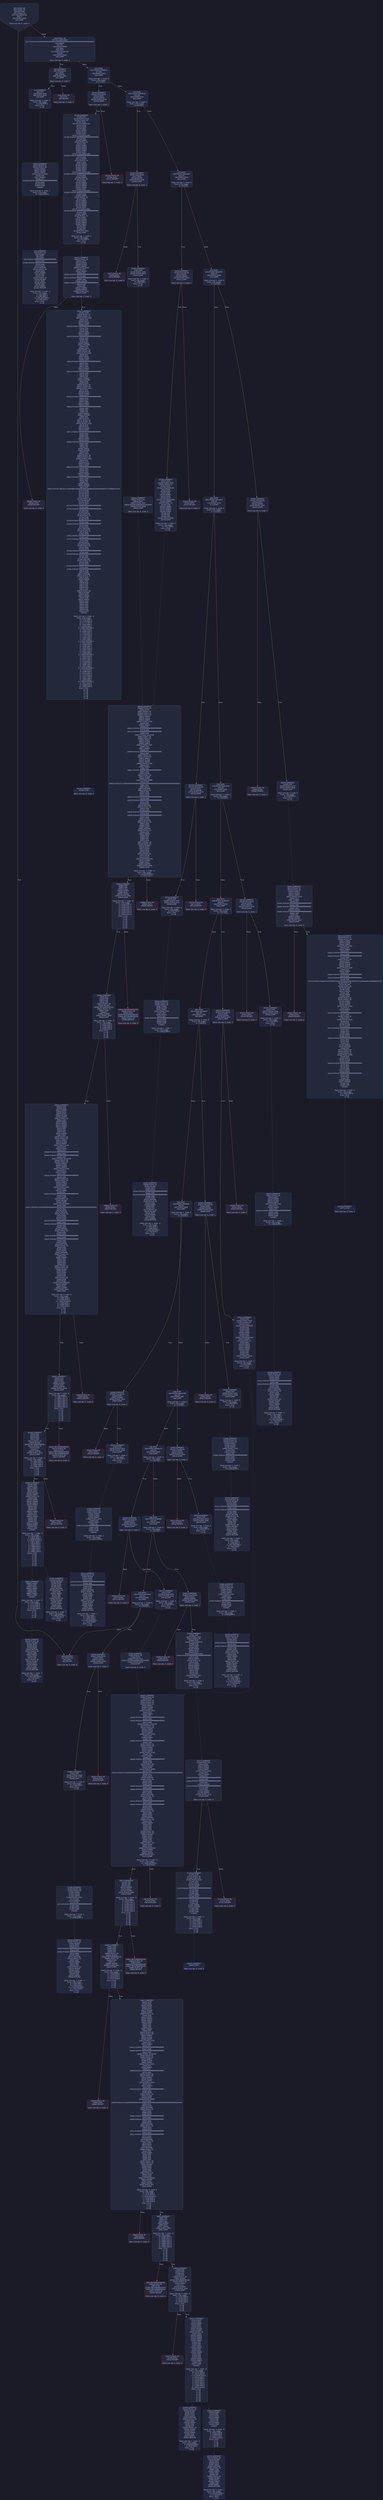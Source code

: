 digraph G {
    node [shape=box, style="filled, rounded", color="#565f89", fontcolor="#c0caf5", fontname="Helvetica", fillcolor="#24283b"];
    edge [color="#414868", fontcolor="#c0caf5", fontname="Helvetica"];
    bgcolor="#1a1b26";
    0 [ label = "[00] PUSH1 80
[02] PUSH1 40
[04] MSTORE
[05] PUSH1 04
[07] CALLDATASIZE
[08] LT
[09] PUSH2 00d0
[0c] JUMPI

Stack size req: 0, sizeΔ: 0
" shape = invhouse]
    1 [ label = "[0d] PUSH1 00
[0f] CALLDATALOAD
[10] PUSH29 0100000000000000000000000000000000000000000000000000000000
[2e] SWAP1
[2f] DIV
[30] PUSH4 ffffffff
[35] AND
[36] DUP1
[37] PUSH4 011857d0
[3c] EQ
[3d] PUSH2 00d5
[40] JUMPI

Stack size req: 0, sizeΔ: 1
"]
    2 [ label = "[41] DUP1
[42] PUSH4 1459457a
[47] EQ
[48] PUSH2 012c
[4b] JUMPI

Stack size req: 1, sizeΔ: 0
Entry->Op usage:
	0->71:EQ:1
"]
    3 [ label = "[4c] DUP1
[4d] PUSH4 53d99c2a
[52] EQ
[53] PUSH2 01ef
[56] JUMPI

Stack size req: 1, sizeΔ: 0
Entry->Op usage:
	0->82:EQ:1
"]
    4 [ label = "[57] DUP1
[58] PUSH4 70b2a30f
[5d] EQ
[5e] PUSH2 021a
[61] JUMPI

Stack size req: 1, sizeΔ: 0
Entry->Op usage:
	0->93:EQ:1
"]
    5 [ label = "[62] DUP1
[63] PUSH4 79ba5097
[68] EQ
[69] PUSH2 025b
[6c] JUMPI

Stack size req: 1, sizeΔ: 0
Entry->Op usage:
	0->104:EQ:1
"]
    6 [ label = "[6d] DUP1
[6e] PUSH4 7bf1a627
[73] EQ
[74] PUSH2 0272
[77] JUMPI

Stack size req: 1, sizeΔ: 0
Entry->Op usage:
	0->115:EQ:1
"]
    7 [ label = "[78] DUP1
[79] PUSH4 8da5cb5b
[7e] EQ
[7f] PUSH2 02c9
[82] JUMPI

Stack size req: 1, sizeΔ: 0
Entry->Op usage:
	0->126:EQ:1
"]
    8 [ label = "[83] DUP1
[84] PUSH4 a4c89322
[89] EQ
[8a] PUSH2 0320
[8d] JUMPI

Stack size req: 1, sizeΔ: 0
Entry->Op usage:
	0->137:EQ:1
"]
    9 [ label = "[8e] DUP1
[8f] PUSH4 a67aee1f
[94] EQ
[95] PUSH2 0361
[98] JUMPI

Stack size req: 1, sizeΔ: 0
Entry->Op usage:
	0->148:EQ:1
"]
    10 [ label = "[99] DUP1
[9a] PUSH4 af6c0f60
[9f] EQ
[a0] PUSH2 03b8
[a3] JUMPI

Stack size req: 1, sizeΔ: 0
Entry->Op usage:
	0->159:EQ:1
"]
    11 [ label = "[a4] DUP1
[a5] PUSH4 d4ee1d90
[aa] EQ
[ab] PUSH2 040f
[ae] JUMPI

Stack size req: 1, sizeΔ: 0
Entry->Op usage:
	0->170:EQ:1
"]
    12 [ label = "[af] DUP1
[b0] PUSH4 e09adc70
[b5] EQ
[b6] PUSH2 0466
[b9] JUMPI

Stack size req: 1, sizeΔ: 0
Entry->Op usage:
	0->181:EQ:1
"]
    13 [ label = "[ba] DUP1
[bb] PUSH4 f2fde38b
[c0] EQ
[c1] PUSH2 0491
[c4] JUMPI

Stack size req: 1, sizeΔ: 0
Entry->Op usage:
	0->192:EQ:1
"]
    14 [ label = "[c5] DUP1
[c6] PUSH4 fc0c546a
[cb] EQ
[cc] PUSH2 04d4
[cf] JUMPI

Stack size req: 1, sizeΔ: 0
Entry->Op usage:
	0->203:EQ:1
"]
    15 [ label = "[d0] JUMPDEST
[d1] PUSH1 00
[d3] DUP1
[d4] REVERT

Stack size req: 0, sizeΔ: 0
" color = "red"]
    16 [ label = "[d5] JUMPDEST
[d6] CALLVALUE
[d7] DUP1
[d8] ISZERO
[d9] PUSH2 00e1
[dc] JUMPI

Stack size req: 0, sizeΔ: 1
"]
    17 [ label = "[dd] PUSH1 00
[df] DUP1
[e0] REVERT

Stack size req: 0, sizeΔ: 0
" color = "red"]
    18 [ label = "[e1] JUMPDEST
[e2] POP
[e3] PUSH2 00ea
[e6] PUSH2 052b
[e9] JUMP

Stack size req: 1, sizeΔ: 0
Entry->Op usage:
	0->226:POP:0
Entry->Exit:
	0->😵
"]
    19 [ label = "[ea] JUMPDEST
[eb] PUSH1 40
[ed] MLOAD
[ee] DUP1
[ef] DUP3
[f0] PUSH20 ffffffffffffffffffffffffffffffffffffffff
[0105] AND
[0106] PUSH20 ffffffffffffffffffffffffffffffffffffffff
[011b] AND
[011c] DUP2
[011d] MSTORE
[011e] PUSH1 20
[0120] ADD
[0121] SWAP2
[0122] POP
[0123] POP
[0124] PUSH1 40
[0126] MLOAD
[0127] DUP1
[0128] SWAP2
[0129] SUB
[012a] SWAP1
[012b] RETURN

Stack size req: 1, sizeΔ: -1
Entry->Op usage:
	0->261:AND:1
	0->283:AND:1
	0->285:MSTORE:1
	0->290:POP:0
Entry->Exit:
	0->😵
" color = "darkblue"]
    20 [ label = "[012c] JUMPDEST
[012d] CALLVALUE
[012e] DUP1
[012f] ISZERO
[0130] PUSH2 0138
[0133] JUMPI

Stack size req: 0, sizeΔ: 1
"]
    21 [ label = "[0134] PUSH1 00
[0136] DUP1
[0137] REVERT

Stack size req: 0, sizeΔ: 0
" color = "red"]
    22 [ label = "[0138] JUMPDEST
[0139] POP
[013a] PUSH2 01ed
[013d] PUSH1 04
[013f] DUP1
[0140] CALLDATASIZE
[0141] SUB
[0142] DUP2
[0143] ADD
[0144] SWAP1
[0145] DUP1
[0146] DUP1
[0147] CALLDATALOAD
[0148] PUSH20 ffffffffffffffffffffffffffffffffffffffff
[015d] AND
[015e] SWAP1
[015f] PUSH1 20
[0161] ADD
[0162] SWAP1
[0163] SWAP3
[0164] SWAP2
[0165] SWAP1
[0166] DUP1
[0167] CALLDATALOAD
[0168] PUSH20 ffffffffffffffffffffffffffffffffffffffff
[017d] AND
[017e] SWAP1
[017f] PUSH1 20
[0181] ADD
[0182] SWAP1
[0183] SWAP3
[0184] SWAP2
[0185] SWAP1
[0186] DUP1
[0187] CALLDATALOAD
[0188] PUSH20 ffffffffffffffffffffffffffffffffffffffff
[019d] AND
[019e] SWAP1
[019f] PUSH1 20
[01a1] ADD
[01a2] SWAP1
[01a3] SWAP3
[01a4] SWAP2
[01a5] SWAP1
[01a6] DUP1
[01a7] CALLDATALOAD
[01a8] PUSH20 ffffffffffffffffffffffffffffffffffffffff
[01bd] AND
[01be] SWAP1
[01bf] PUSH1 20
[01c1] ADD
[01c2] SWAP1
[01c3] SWAP3
[01c4] SWAP2
[01c5] SWAP1
[01c6] DUP1
[01c7] CALLDATALOAD
[01c8] PUSH20 ffffffffffffffffffffffffffffffffffffffff
[01dd] AND
[01de] SWAP1
[01df] PUSH1 20
[01e1] ADD
[01e2] SWAP1
[01e3] SWAP3
[01e4] SWAP2
[01e5] SWAP1
[01e6] POP
[01e7] POP
[01e8] POP
[01e9] PUSH2 0551
[01ec] JUMP

Stack size req: 1, sizeΔ: 5
Entry->Op usage:
	0->313:POP:0
Entry->Exit:
	0->😵
"]
    23 [ label = "[01ed] JUMPDEST
[01ee] STOP

Stack size req: 0, sizeΔ: 0
" color = "darkblue"]
    24 [ label = "[01ef] JUMPDEST
[01f0] CALLVALUE
[01f1] DUP1
[01f2] ISZERO
[01f3] PUSH2 01fb
[01f6] JUMPI

Stack size req: 0, sizeΔ: 1
"]
    25 [ label = "[01f7] PUSH1 00
[01f9] DUP1
[01fa] REVERT

Stack size req: 0, sizeΔ: 0
" color = "red"]
    26 [ label = "[01fb] JUMPDEST
[01fc] POP
[01fd] PUSH2 0204
[0200] PUSH2 082b
[0203] JUMP

Stack size req: 1, sizeΔ: 0
Entry->Op usage:
	0->508:POP:0
Entry->Exit:
	0->😵
"]
    27 [ label = "[0204] JUMPDEST
[0205] PUSH1 40
[0207] MLOAD
[0208] DUP1
[0209] DUP3
[020a] DUP2
[020b] MSTORE
[020c] PUSH1 20
[020e] ADD
[020f] SWAP2
[0210] POP
[0211] POP
[0212] PUSH1 40
[0214] MLOAD
[0215] DUP1
[0216] SWAP2
[0217] SUB
[0218] SWAP1
[0219] RETURN

Stack size req: 1, sizeΔ: -1
Entry->Op usage:
	0->523:MSTORE:1
	0->528:POP:0
Entry->Exit:
	0->😵
" color = "darkblue"]
    28 [ label = "[021a] JUMPDEST
[021b] CALLVALUE
[021c] DUP1
[021d] ISZERO
[021e] PUSH2 0226
[0221] JUMPI

Stack size req: 0, sizeΔ: 1
"]
    29 [ label = "[0222] PUSH1 00
[0224] DUP1
[0225] REVERT

Stack size req: 0, sizeΔ: 0
" color = "red"]
    30 [ label = "[0226] JUMPDEST
[0227] POP
[0228] PUSH2 0245
[022b] PUSH1 04
[022d] DUP1
[022e] CALLDATASIZE
[022f] SUB
[0230] DUP2
[0231] ADD
[0232] SWAP1
[0233] DUP1
[0234] DUP1
[0235] CALLDATALOAD
[0236] SWAP1
[0237] PUSH1 20
[0239] ADD
[023a] SWAP1
[023b] SWAP3
[023c] SWAP2
[023d] SWAP1
[023e] POP
[023f] POP
[0240] POP
[0241] PUSH2 0848
[0244] JUMP

Stack size req: 1, sizeΔ: 1
Entry->Op usage:
	0->551:POP:0
Entry->Exit:
	0->😵
"]
    31 [ label = "[0245] JUMPDEST
[0246] PUSH1 40
[0248] MLOAD
[0249] DUP1
[024a] DUP3
[024b] DUP2
[024c] MSTORE
[024d] PUSH1 20
[024f] ADD
[0250] SWAP2
[0251] POP
[0252] POP
[0253] PUSH1 40
[0255] MLOAD
[0256] DUP1
[0257] SWAP2
[0258] SUB
[0259] SWAP1
[025a] RETURN

Stack size req: 1, sizeΔ: -1
Entry->Op usage:
	0->588:MSTORE:1
	0->593:POP:0
Entry->Exit:
	0->😵
" color = "darkblue"]
    32 [ label = "[025b] JUMPDEST
[025c] CALLVALUE
[025d] DUP1
[025e] ISZERO
[025f] PUSH2 0267
[0262] JUMPI

Stack size req: 0, sizeΔ: 1
"]
    33 [ label = "[0263] PUSH1 00
[0265] DUP1
[0266] REVERT

Stack size req: 0, sizeΔ: 0
" color = "red"]
    34 [ label = "[0267] JUMPDEST
[0268] POP
[0269] PUSH2 0270
[026c] PUSH2 0b4b
[026f] JUMP

Stack size req: 1, sizeΔ: 0
Entry->Op usage:
	0->616:POP:0
Entry->Exit:
	0->😵
"]
    35 [ label = "[0270] JUMPDEST
[0271] STOP

Stack size req: 0, sizeΔ: 0
" color = "darkblue"]
    36 [ label = "[0272] JUMPDEST
[0273] CALLVALUE
[0274] DUP1
[0275] ISZERO
[0276] PUSH2 027e
[0279] JUMPI

Stack size req: 0, sizeΔ: 1
"]
    37 [ label = "[027a] PUSH1 00
[027c] DUP1
[027d] REVERT

Stack size req: 0, sizeΔ: 0
" color = "red"]
    38 [ label = "[027e] JUMPDEST
[027f] POP
[0280] PUSH2 0287
[0283] PUSH2 0cea
[0286] JUMP

Stack size req: 1, sizeΔ: 0
Entry->Op usage:
	0->639:POP:0
Entry->Exit:
	0->😵
"]
    39 [ label = "[0287] JUMPDEST
[0288] PUSH1 40
[028a] MLOAD
[028b] DUP1
[028c] DUP3
[028d] PUSH20 ffffffffffffffffffffffffffffffffffffffff
[02a2] AND
[02a3] PUSH20 ffffffffffffffffffffffffffffffffffffffff
[02b8] AND
[02b9] DUP2
[02ba] MSTORE
[02bb] PUSH1 20
[02bd] ADD
[02be] SWAP2
[02bf] POP
[02c0] POP
[02c1] PUSH1 40
[02c3] MLOAD
[02c4] DUP1
[02c5] SWAP2
[02c6] SUB
[02c7] SWAP1
[02c8] RETURN

Stack size req: 1, sizeΔ: -1
Entry->Op usage:
	0->674:AND:1
	0->696:AND:1
	0->698:MSTORE:1
	0->703:POP:0
Entry->Exit:
	0->😵
" color = "darkblue"]
    40 [ label = "[02c9] JUMPDEST
[02ca] CALLVALUE
[02cb] DUP1
[02cc] ISZERO
[02cd] PUSH2 02d5
[02d0] JUMPI

Stack size req: 0, sizeΔ: 1
"]
    41 [ label = "[02d1] PUSH1 00
[02d3] DUP1
[02d4] REVERT

Stack size req: 0, sizeΔ: 0
" color = "red"]
    42 [ label = "[02d5] JUMPDEST
[02d6] POP
[02d7] PUSH2 02de
[02da] PUSH2 0d10
[02dd] JUMP

Stack size req: 1, sizeΔ: 0
Entry->Op usage:
	0->726:POP:0
Entry->Exit:
	0->😵
"]
    43 [ label = "[02de] JUMPDEST
[02df] PUSH1 40
[02e1] MLOAD
[02e2] DUP1
[02e3] DUP3
[02e4] PUSH20 ffffffffffffffffffffffffffffffffffffffff
[02f9] AND
[02fa] PUSH20 ffffffffffffffffffffffffffffffffffffffff
[030f] AND
[0310] DUP2
[0311] MSTORE
[0312] PUSH1 20
[0314] ADD
[0315] SWAP2
[0316] POP
[0317] POP
[0318] PUSH1 40
[031a] MLOAD
[031b] DUP1
[031c] SWAP2
[031d] SUB
[031e] SWAP1
[031f] RETURN

Stack size req: 1, sizeΔ: -1
Entry->Op usage:
	0->761:AND:1
	0->783:AND:1
	0->785:MSTORE:1
	0->790:POP:0
Entry->Exit:
	0->😵
" color = "darkblue"]
    44 [ label = "[0320] JUMPDEST
[0321] CALLVALUE
[0322] DUP1
[0323] ISZERO
[0324] PUSH2 032c
[0327] JUMPI

Stack size req: 0, sizeΔ: 1
"]
    45 [ label = "[0328] PUSH1 00
[032a] DUP1
[032b] REVERT

Stack size req: 0, sizeΔ: 0
" color = "red"]
    46 [ label = "[032c] JUMPDEST
[032d] POP
[032e] PUSH2 034b
[0331] PUSH1 04
[0333] DUP1
[0334] CALLDATASIZE
[0335] SUB
[0336] DUP2
[0337] ADD
[0338] SWAP1
[0339] DUP1
[033a] DUP1
[033b] CALLDATALOAD
[033c] SWAP1
[033d] PUSH1 20
[033f] ADD
[0340] SWAP1
[0341] SWAP3
[0342] SWAP2
[0343] SWAP1
[0344] POP
[0345] POP
[0346] POP
[0347] PUSH2 0d35
[034a] JUMP

Stack size req: 1, sizeΔ: 1
Entry->Op usage:
	0->813:POP:0
Entry->Exit:
	0->😵
"]
    47 [ label = "[034b] JUMPDEST
[034c] PUSH1 40
[034e] MLOAD
[034f] DUP1
[0350] DUP3
[0351] DUP2
[0352] MSTORE
[0353] PUSH1 20
[0355] ADD
[0356] SWAP2
[0357] POP
[0358] POP
[0359] PUSH1 40
[035b] MLOAD
[035c] DUP1
[035d] SWAP2
[035e] SUB
[035f] SWAP1
[0360] RETURN

Stack size req: 1, sizeΔ: -1
Entry->Op usage:
	0->850:MSTORE:1
	0->855:POP:0
Entry->Exit:
	0->😵
" color = "darkblue"]
    48 [ label = "[0361] JUMPDEST
[0362] CALLVALUE
[0363] DUP1
[0364] ISZERO
[0365] PUSH2 036d
[0368] JUMPI

Stack size req: 0, sizeΔ: 1
"]
    49 [ label = "[0369] PUSH1 00
[036b] DUP1
[036c] REVERT

Stack size req: 0, sizeΔ: 0
" color = "red"]
    50 [ label = "[036d] JUMPDEST
[036e] POP
[036f] PUSH2 0376
[0372] PUSH2 1038
[0375] JUMP

Stack size req: 1, sizeΔ: 0
Entry->Op usage:
	0->878:POP:0
Entry->Exit:
	0->😵
"]
    51 [ label = "[0376] JUMPDEST
[0377] PUSH1 40
[0379] MLOAD
[037a] DUP1
[037b] DUP3
[037c] PUSH20 ffffffffffffffffffffffffffffffffffffffff
[0391] AND
[0392] PUSH20 ffffffffffffffffffffffffffffffffffffffff
[03a7] AND
[03a8] DUP2
[03a9] MSTORE
[03aa] PUSH1 20
[03ac] ADD
[03ad] SWAP2
[03ae] POP
[03af] POP
[03b0] PUSH1 40
[03b2] MLOAD
[03b3] DUP1
[03b4] SWAP2
[03b5] SUB
[03b6] SWAP1
[03b7] RETURN

Stack size req: 1, sizeΔ: -1
Entry->Op usage:
	0->913:AND:1
	0->935:AND:1
	0->937:MSTORE:1
	0->942:POP:0
Entry->Exit:
	0->😵
" color = "darkblue"]
    52 [ label = "[03b8] JUMPDEST
[03b9] CALLVALUE
[03ba] DUP1
[03bb] ISZERO
[03bc] PUSH2 03c4
[03bf] JUMPI

Stack size req: 0, sizeΔ: 1
"]
    53 [ label = "[03c0] PUSH1 00
[03c2] DUP1
[03c3] REVERT

Stack size req: 0, sizeΔ: 0
" color = "red"]
    54 [ label = "[03c4] JUMPDEST
[03c5] POP
[03c6] PUSH2 03cd
[03c9] PUSH2 105e
[03cc] JUMP

Stack size req: 1, sizeΔ: 0
Entry->Op usage:
	0->965:POP:0
Entry->Exit:
	0->😵
"]
    55 [ label = "[03cd] JUMPDEST
[03ce] PUSH1 40
[03d0] MLOAD
[03d1] DUP1
[03d2] DUP3
[03d3] PUSH20 ffffffffffffffffffffffffffffffffffffffff
[03e8] AND
[03e9] PUSH20 ffffffffffffffffffffffffffffffffffffffff
[03fe] AND
[03ff] DUP2
[0400] MSTORE
[0401] PUSH1 20
[0403] ADD
[0404] SWAP2
[0405] POP
[0406] POP
[0407] PUSH1 40
[0409] MLOAD
[040a] DUP1
[040b] SWAP2
[040c] SUB
[040d] SWAP1
[040e] RETURN

Stack size req: 1, sizeΔ: -1
Entry->Op usage:
	0->1000:AND:1
	0->1022:AND:1
	0->1024:MSTORE:1
	0->1029:POP:0
Entry->Exit:
	0->😵
" color = "darkblue"]
    56 [ label = "[040f] JUMPDEST
[0410] CALLVALUE
[0411] DUP1
[0412] ISZERO
[0413] PUSH2 041b
[0416] JUMPI

Stack size req: 0, sizeΔ: 1
"]
    57 [ label = "[0417] PUSH1 00
[0419] DUP1
[041a] REVERT

Stack size req: 0, sizeΔ: 0
" color = "red"]
    58 [ label = "[041b] JUMPDEST
[041c] POP
[041d] PUSH2 0424
[0420] PUSH2 1084
[0423] JUMP

Stack size req: 1, sizeΔ: 0
Entry->Op usage:
	0->1052:POP:0
Entry->Exit:
	0->😵
"]
    59 [ label = "[0424] JUMPDEST
[0425] PUSH1 40
[0427] MLOAD
[0428] DUP1
[0429] DUP3
[042a] PUSH20 ffffffffffffffffffffffffffffffffffffffff
[043f] AND
[0440] PUSH20 ffffffffffffffffffffffffffffffffffffffff
[0455] AND
[0456] DUP2
[0457] MSTORE
[0458] PUSH1 20
[045a] ADD
[045b] SWAP2
[045c] POP
[045d] POP
[045e] PUSH1 40
[0460] MLOAD
[0461] DUP1
[0462] SWAP2
[0463] SUB
[0464] SWAP1
[0465] RETURN

Stack size req: 1, sizeΔ: -1
Entry->Op usage:
	0->1087:AND:1
	0->1109:AND:1
	0->1111:MSTORE:1
	0->1116:POP:0
Entry->Exit:
	0->😵
" color = "darkblue"]
    60 [ label = "[0466] JUMPDEST
[0467] CALLVALUE
[0468] DUP1
[0469] ISZERO
[046a] PUSH2 0472
[046d] JUMPI

Stack size req: 0, sizeΔ: 1
"]
    61 [ label = "[046e] PUSH1 00
[0470] DUP1
[0471] REVERT

Stack size req: 0, sizeΔ: 0
" color = "red"]
    62 [ label = "[0472] JUMPDEST
[0473] POP
[0474] PUSH2 047b
[0477] PUSH2 10aa
[047a] JUMP

Stack size req: 1, sizeΔ: 0
Entry->Op usage:
	0->1139:POP:0
Entry->Exit:
	0->😵
"]
    63 [ label = "[047b] JUMPDEST
[047c] PUSH1 40
[047e] MLOAD
[047f] DUP1
[0480] DUP3
[0481] DUP2
[0482] MSTORE
[0483] PUSH1 20
[0485] ADD
[0486] SWAP2
[0487] POP
[0488] POP
[0489] PUSH1 40
[048b] MLOAD
[048c] DUP1
[048d] SWAP2
[048e] SUB
[048f] SWAP1
[0490] RETURN

Stack size req: 1, sizeΔ: -1
Entry->Op usage:
	0->1154:MSTORE:1
	0->1159:POP:0
Entry->Exit:
	0->😵
" color = "darkblue"]
    64 [ label = "[0491] JUMPDEST
[0492] CALLVALUE
[0493] DUP1
[0494] ISZERO
[0495] PUSH2 049d
[0498] JUMPI

Stack size req: 0, sizeΔ: 1
"]
    65 [ label = "[0499] PUSH1 00
[049b] DUP1
[049c] REVERT

Stack size req: 0, sizeΔ: 0
" color = "red"]
    66 [ label = "[049d] JUMPDEST
[049e] POP
[049f] PUSH2 04d2
[04a2] PUSH1 04
[04a4] DUP1
[04a5] CALLDATASIZE
[04a6] SUB
[04a7] DUP2
[04a8] ADD
[04a9] SWAP1
[04aa] DUP1
[04ab] DUP1
[04ac] CALLDATALOAD
[04ad] PUSH20 ffffffffffffffffffffffffffffffffffffffff
[04c2] AND
[04c3] SWAP1
[04c4] PUSH1 20
[04c6] ADD
[04c7] SWAP1
[04c8] SWAP3
[04c9] SWAP2
[04ca] SWAP1
[04cb] POP
[04cc] POP
[04cd] POP
[04ce] PUSH2 10c7
[04d1] JUMP

Stack size req: 1, sizeΔ: 1
Entry->Op usage:
	0->1182:POP:0
Entry->Exit:
	0->😵
"]
    67 [ label = "[04d2] JUMPDEST
[04d3] STOP

Stack size req: 0, sizeΔ: 0
" color = "darkblue"]
    68 [ label = "[04d4] JUMPDEST
[04d5] CALLVALUE
[04d6] DUP1
[04d7] ISZERO
[04d8] PUSH2 04e0
[04db] JUMPI

Stack size req: 0, sizeΔ: 1
"]
    69 [ label = "[04dc] PUSH1 00
[04de] DUP1
[04df] REVERT

Stack size req: 0, sizeΔ: 0
" color = "red"]
    70 [ label = "[04e0] JUMPDEST
[04e1] POP
[04e2] PUSH2 04e9
[04e5] PUSH2 1166
[04e8] JUMP

Stack size req: 1, sizeΔ: 0
Entry->Op usage:
	0->1249:POP:0
Entry->Exit:
	0->😵
"]
    71 [ label = "[04e9] JUMPDEST
[04ea] PUSH1 40
[04ec] MLOAD
[04ed] DUP1
[04ee] DUP3
[04ef] PUSH20 ffffffffffffffffffffffffffffffffffffffff
[0504] AND
[0505] PUSH20 ffffffffffffffffffffffffffffffffffffffff
[051a] AND
[051b] DUP2
[051c] MSTORE
[051d] PUSH1 20
[051f] ADD
[0520] SWAP2
[0521] POP
[0522] POP
[0523] PUSH1 40
[0525] MLOAD
[0526] DUP1
[0527] SWAP2
[0528] SUB
[0529] SWAP1
[052a] RETURN

Stack size req: 1, sizeΔ: -1
Entry->Op usage:
	0->1284:AND:1
	0->1306:AND:1
	0->1308:MSTORE:1
	0->1313:POP:0
Entry->Exit:
	0->😵
" color = "darkblue"]
    72 [ label = "[052b] JUMPDEST
[052c] PUSH1 02
[052e] PUSH1 00
[0530] SWAP1
[0531] SLOAD
[0532] SWAP1
[0533] PUSH2 0100
[0536] EXP
[0537] SWAP1
[0538] DIV
[0539] PUSH20 ffffffffffffffffffffffffffffffffffffffff
[054e] AND
[054f] DUP2
[0550] JUMP
Indirect!

Stack size req: 1, sizeΔ: 1
Entry->Op usage:
	0->1360:JUMP:0
" color = "teal"]
    73 [ label = "[0551] JUMPDEST
[0552] PUSH1 00
[0554] DUP1
[0555] SWAP1
[0556] SLOAD
[0557] SWAP1
[0558] PUSH2 0100
[055b] EXP
[055c] SWAP1
[055d] DIV
[055e] PUSH20 ffffffffffffffffffffffffffffffffffffffff
[0573] AND
[0574] PUSH20 ffffffffffffffffffffffffffffffffffffffff
[0589] AND
[058a] CALLER
[058b] PUSH20 ffffffffffffffffffffffffffffffffffffffff
[05a0] AND
[05a1] EQ
[05a2] ISZERO
[05a3] ISZERO
[05a4] PUSH2 05ac
[05a7] JUMPI

Stack size req: 0, sizeΔ: 0
"]
    74 [ label = "[05a8] PUSH1 00
[05aa] DUP1
[05ab] REVERT

Stack size req: 0, sizeΔ: 0
" color = "red"]
    75 [ label = "[05ac] JUMPDEST
[05ad] DUP5
[05ae] PUSH1 02
[05b0] PUSH1 00
[05b2] PUSH2 0100
[05b5] EXP
[05b6] DUP2
[05b7] SLOAD
[05b8] DUP2
[05b9] PUSH20 ffffffffffffffffffffffffffffffffffffffff
[05ce] MUL
[05cf] NOT
[05d0] AND
[05d1] SWAP1
[05d2] DUP4
[05d3] PUSH20 ffffffffffffffffffffffffffffffffffffffff
[05e8] AND
[05e9] MUL
[05ea] OR
[05eb] SWAP1
[05ec] SSTORE
[05ed] POP
[05ee] DUP4
[05ef] PUSH1 03
[05f1] PUSH1 00
[05f3] PUSH2 0100
[05f6] EXP
[05f7] DUP2
[05f8] SLOAD
[05f9] DUP2
[05fa] PUSH20 ffffffffffffffffffffffffffffffffffffffff
[060f] MUL
[0610] NOT
[0611] AND
[0612] SWAP1
[0613] DUP4
[0614] PUSH20 ffffffffffffffffffffffffffffffffffffffff
[0629] AND
[062a] MUL
[062b] OR
[062c] SWAP1
[062d] SSTORE
[062e] POP
[062f] DUP3
[0630] PUSH1 04
[0632] PUSH1 00
[0634] PUSH2 0100
[0637] EXP
[0638] DUP2
[0639] SLOAD
[063a] DUP2
[063b] PUSH20 ffffffffffffffffffffffffffffffffffffffff
[0650] MUL
[0651] NOT
[0652] AND
[0653] SWAP1
[0654] DUP4
[0655] PUSH20 ffffffffffffffffffffffffffffffffffffffff
[066a] AND
[066b] MUL
[066c] OR
[066d] SWAP1
[066e] SSTORE
[066f] POP
[0670] DUP2
[0671] PUSH1 05
[0673] PUSH1 00
[0675] PUSH2 0100
[0678] EXP
[0679] DUP2
[067a] SLOAD
[067b] DUP2
[067c] PUSH20 ffffffffffffffffffffffffffffffffffffffff
[0691] MUL
[0692] NOT
[0693] AND
[0694] SWAP1
[0695] DUP4
[0696] PUSH20 ffffffffffffffffffffffffffffffffffffffff
[06ab] AND
[06ac] MUL
[06ad] OR
[06ae] SWAP1
[06af] SSTORE
[06b0] POP
[06b1] DUP1
[06b2] PUSH1 06
[06b4] PUSH1 00
[06b6] PUSH2 0100
[06b9] EXP
[06ba] DUP2
[06bb] SLOAD
[06bc] DUP2
[06bd] PUSH20 ffffffffffffffffffffffffffffffffffffffff
[06d2] MUL
[06d3] NOT
[06d4] AND
[06d5] SWAP1
[06d6] DUP4
[06d7] PUSH20 ffffffffffffffffffffffffffffffffffffffff
[06ec] AND
[06ed] MUL
[06ee] OR
[06ef] SWAP1
[06f0] SSTORE
[06f1] POP
[06f2] PUSH32 861a4cc57dab668426fda08bd86b4fbb9ece0265f464a6ff241725f6087d3241
[0713] DUP6
[0714] DUP6
[0715] DUP6
[0716] DUP6
[0717] DUP6
[0718] PUSH1 40
[071a] MLOAD
[071b] DUP1
[071c] DUP7
[071d] PUSH20 ffffffffffffffffffffffffffffffffffffffff
[0732] AND
[0733] PUSH20 ffffffffffffffffffffffffffffffffffffffff
[0748] AND
[0749] DUP2
[074a] MSTORE
[074b] PUSH1 20
[074d] ADD
[074e] DUP6
[074f] PUSH20 ffffffffffffffffffffffffffffffffffffffff
[0764] AND
[0765] PUSH20 ffffffffffffffffffffffffffffffffffffffff
[077a] AND
[077b] DUP2
[077c] MSTORE
[077d] PUSH1 20
[077f] ADD
[0780] DUP5
[0781] PUSH20 ffffffffffffffffffffffffffffffffffffffff
[0796] AND
[0797] PUSH20 ffffffffffffffffffffffffffffffffffffffff
[07ac] AND
[07ad] DUP2
[07ae] MSTORE
[07af] PUSH1 20
[07b1] ADD
[07b2] DUP4
[07b3] PUSH20 ffffffffffffffffffffffffffffffffffffffff
[07c8] AND
[07c9] PUSH20 ffffffffffffffffffffffffffffffffffffffff
[07de] AND
[07df] DUP2
[07e0] MSTORE
[07e1] PUSH1 20
[07e3] ADD
[07e4] DUP3
[07e5] PUSH20 ffffffffffffffffffffffffffffffffffffffff
[07fa] AND
[07fb] PUSH20 ffffffffffffffffffffffffffffffffffffffff
[0810] AND
[0811] DUP2
[0812] MSTORE
[0813] PUSH1 20
[0815] ADD
[0816] SWAP6
[0817] POP
[0818] POP
[0819] POP
[081a] POP
[081b] POP
[081c] POP
[081d] PUSH1 40
[081f] MLOAD
[0820] DUP1
[0821] SWAP2
[0822] SUB
[0823] SWAP1
[0824] LOG1
[0825] POP
[0826] POP
[0827] POP
[0828] POP
[0829] POP
[082a] JUMP
Indirect!

Stack size req: 6, sizeΔ: -6
Entry->Op usage:
	0->1772:AND:1
	0->1773:MUL:0
	0->1777:POP:0
	0->2042:AND:1
	0->2064:AND:1
	0->2066:MSTORE:1
	0->2073:POP:0
	0->2085:POP:0
	1->1707:AND:1
	1->1708:MUL:0
	1->1712:POP:0
	1->1992:AND:1
	1->2014:AND:1
	1->2016:MSTORE:1
	1->2074:POP:0
	1->2086:POP:0
	2->1642:AND:1
	2->1643:MUL:0
	2->1647:POP:0
	2->1942:AND:1
	2->1964:AND:1
	2->1966:MSTORE:1
	2->2075:POP:0
	2->2087:POP:0
	3->1577:AND:1
	3->1578:MUL:0
	3->1582:POP:0
	3->1892:AND:1
	3->1914:AND:1
	3->1916:MSTORE:1
	3->2076:POP:0
	3->2088:POP:0
	4->1512:AND:1
	4->1513:MUL:0
	4->1517:POP:0
	4->1842:AND:1
	4->1864:AND:1
	4->1866:MSTORE:1
	4->2071:POP:0
	4->2089:POP:0
	5->2090:JUMP:0
Entry->Exit:
	0->😵
	1->😵
	2->😵
	3->😵
	4->😵
	5->😵
" color = "teal"]
    76 [ label = "[082b] JUMPDEST
[082c] PUSH1 00
[082e] DUP1
[082f] PUSH2 083f
[0832] PUSH8 0de0b6b3a7640000
[083b] PUSH2 0848
[083e] JUMP

Stack size req: 0, sizeΔ: 4
"]
    77 [ label = "[083f] JUMPDEST
[0840] SWAP1
[0841] POP
[0842] DUP1
[0843] SWAP2
[0844] POP
[0845] POP
[0846] SWAP1
[0847] JUMP
Indirect!

Stack size req: 4, sizeΔ: -3
Entry->Op usage:
	0->2117:POP:0
	1->2113:POP:0
	2->2116:POP:0
	3->2119:JUMP:0
Entry->Exit:
	0->0
	1->😵
	2->😵
	3->😵
" color = "teal"]
    78 [ label = "[0848] JUMPDEST
[0849] PUSH1 00
[084b] DUP1
[084c] PUSH1 00
[084e] PUSH1 03
[0850] PUSH1 00
[0852] SWAP1
[0853] SLOAD
[0854] SWAP1
[0855] PUSH2 0100
[0858] EXP
[0859] SWAP1
[085a] DIV
[085b] PUSH20 ffffffffffffffffffffffffffffffffffffffff
[0870] AND
[0871] PUSH20 ffffffffffffffffffffffffffffffffffffffff
[0886] AND
[0887] PUSH4 1e1401f8
[088c] PUSH1 06
[088e] PUSH1 00
[0890] SWAP1
[0891] SLOAD
[0892] SWAP1
[0893] PUSH2 0100
[0896] EXP
[0897] SWAP1
[0898] DIV
[0899] PUSH20 ffffffffffffffffffffffffffffffffffffffff
[08ae] AND
[08af] PUSH1 05
[08b1] PUSH1 00
[08b3] SWAP1
[08b4] SLOAD
[08b5] SWAP1
[08b6] PUSH2 0100
[08b9] EXP
[08ba] SWAP1
[08bb] DIV
[08bc] PUSH20 ffffffffffffffffffffffffffffffffffffffff
[08d1] AND
[08d2] DUP8
[08d3] PUSH1 40
[08d5] MLOAD
[08d6] DUP5
[08d7] PUSH4 ffffffff
[08dc] AND
[08dd] PUSH29 0100000000000000000000000000000000000000000000000000000000
[08fb] MUL
[08fc] DUP2
[08fd] MSTORE
[08fe] PUSH1 04
[0900] ADD
[0901] DUP1
[0902] DUP5
[0903] PUSH20 ffffffffffffffffffffffffffffffffffffffff
[0918] AND
[0919] PUSH20 ffffffffffffffffffffffffffffffffffffffff
[092e] AND
[092f] DUP2
[0930] MSTORE
[0931] PUSH1 20
[0933] ADD
[0934] DUP4
[0935] PUSH20 ffffffffffffffffffffffffffffffffffffffff
[094a] AND
[094b] PUSH20 ffffffffffffffffffffffffffffffffffffffff
[0960] AND
[0961] DUP2
[0962] MSTORE
[0963] PUSH1 20
[0965] ADD
[0966] DUP3
[0967] DUP2
[0968] MSTORE
[0969] PUSH1 20
[096b] ADD
[096c] SWAP4
[096d] POP
[096e] POP
[096f] POP
[0970] POP
[0971] PUSH1 20
[0973] PUSH1 40
[0975] MLOAD
[0976] DUP1
[0977] DUP4
[0978] SUB
[0979] DUP2
[097a] PUSH1 00
[097c] DUP8
[097d] DUP1
[097e] EXTCODESIZE
[097f] ISZERO
[0980] DUP1
[0981] ISZERO
[0982] PUSH2 098a
[0985] JUMPI

Stack size req: 1, sizeΔ: 13
Entry->Op usage:
	0->2408:MSTORE:1
	0->2415:POP:0
"]
    79 [ label = "[0986] PUSH1 00
[0988] DUP1
[0989] REVERT

Stack size req: 0, sizeΔ: 0
" color = "red"]
    80 [ label = "[098a] JUMPDEST
[098b] POP
[098c] GAS
[098d] CALL
[098e] ISZERO
[098f] DUP1
[0990] ISZERO
[0991] PUSH2 099e
[0994] JUMPI

Stack size req: 7, sizeΔ: -6
Entry->Op usage:
	0->2443:POP:0
	1->2445:CALL:1
	2->2445:CALL:2
	3->2445:CALL:3
	4->2445:CALL:4
	5->2445:CALL:5
	6->2445:CALL:6
Entry->Exit:
	0->😵
	1->😵
	2->😵
	3->😵
	4->😵
	5->😵
	6->😵
"]
    81 [ label = "[0995] RETURNDATASIZE
[0996] PUSH1 00
[0998] DUP1
[0999] RETURNDATACOPY
[099a] RETURNDATASIZE
[099b] PUSH1 00
[099d] REVERT

Stack size req: 0, sizeΔ: 0
" color = "red"]
    82 [ label = "[099e] JUMPDEST
[099f] POP
[09a0] POP
[09a1] POP
[09a2] POP
[09a3] PUSH1 40
[09a5] MLOAD
[09a6] RETURNDATASIZE
[09a7] PUSH1 20
[09a9] DUP2
[09aa] LT
[09ab] ISZERO
[09ac] PUSH2 09b4
[09af] JUMPI

Stack size req: 4, sizeΔ: -2
Entry->Op usage:
	0->2463:POP:0
	1->2464:POP:0
	2->2465:POP:0
	3->2466:POP:0
Entry->Exit:
	0->😵
	1->😵
	2->😵
	3->😵
"]
    83 [ label = "[09b0] PUSH1 00
[09b2] DUP1
[09b3] REVERT

Stack size req: 0, sizeΔ: 0
" color = "red"]
    84 [ label = "[09b4] JUMPDEST
[09b5] DUP2
[09b6] ADD
[09b7] SWAP1
[09b8] DUP1
[09b9] DUP1
[09ba] MLOAD
[09bb] SWAP1
[09bc] PUSH1 20
[09be] ADD
[09bf] SWAP1
[09c0] SWAP3
[09c1] SWAP2
[09c2] SWAP1
[09c3] POP
[09c4] POP
[09c5] POP
[09c6] SWAP2
[09c7] POP
[09c8] PUSH1 02
[09ca] PUSH1 00
[09cc] SWAP1
[09cd] SLOAD
[09ce] SWAP1
[09cf] PUSH2 0100
[09d2] EXP
[09d3] SWAP1
[09d4] DIV
[09d5] PUSH20 ffffffffffffffffffffffffffffffffffffffff
[09ea] AND
[09eb] PUSH20 ffffffffffffffffffffffffffffffffffffffff
[0a00] AND
[0a01] PUSH4 1e1401f8
[0a06] PUSH1 05
[0a08] PUSH1 00
[0a0a] SWAP1
[0a0b] SLOAD
[0a0c] SWAP1
[0a0d] PUSH2 0100
[0a10] EXP
[0a11] SWAP1
[0a12] DIV
[0a13] PUSH20 ffffffffffffffffffffffffffffffffffffffff
[0a28] AND
[0a29] PUSH1 04
[0a2b] PUSH1 00
[0a2d] SWAP1
[0a2e] SLOAD
[0a2f] SWAP1
[0a30] PUSH2 0100
[0a33] EXP
[0a34] SWAP1
[0a35] DIV
[0a36] PUSH20 ffffffffffffffffffffffffffffffffffffffff
[0a4b] AND
[0a4c] DUP6
[0a4d] PUSH1 40
[0a4f] MLOAD
[0a50] DUP5
[0a51] PUSH4 ffffffff
[0a56] AND
[0a57] PUSH29 0100000000000000000000000000000000000000000000000000000000
[0a75] MUL
[0a76] DUP2
[0a77] MSTORE
[0a78] PUSH1 04
[0a7a] ADD
[0a7b] DUP1
[0a7c] DUP5
[0a7d] PUSH20 ffffffffffffffffffffffffffffffffffffffff
[0a92] AND
[0a93] PUSH20 ffffffffffffffffffffffffffffffffffffffff
[0aa8] AND
[0aa9] DUP2
[0aaa] MSTORE
[0aab] PUSH1 20
[0aad] ADD
[0aae] DUP4
[0aaf] PUSH20 ffffffffffffffffffffffffffffffffffffffff
[0ac4] AND
[0ac5] PUSH20 ffffffffffffffffffffffffffffffffffffffff
[0ada] AND
[0adb] DUP2
[0adc] MSTORE
[0add] PUSH1 20
[0adf] ADD
[0ae0] DUP3
[0ae1] DUP2
[0ae2] MSTORE
[0ae3] PUSH1 20
[0ae5] ADD
[0ae6] SWAP4
[0ae7] POP
[0ae8] POP
[0ae9] POP
[0aea] POP
[0aeb] PUSH1 20
[0aed] PUSH1 40
[0aef] MLOAD
[0af0] DUP1
[0af1] DUP4
[0af2] SUB
[0af3] DUP2
[0af4] PUSH1 00
[0af6] DUP8
[0af7] DUP1
[0af8] EXTCODESIZE
[0af9] ISZERO
[0afa] DUP1
[0afb] ISZERO
[0afc] PUSH2 0b04
[0aff] JUMPI

Stack size req: 4, sizeΔ: 8
Entry->Op usage:
	0->2486:ADD:1
	1->2486:ADD:0
	1->2490:MLOAD:0
	1->2494:ADD:1
	1->2500:POP:0
	3->2503:POP:0
Entry->Exit:
	0->😵
	1->😵
	3->😵
"]
    85 [ label = "[0b00] PUSH1 00
[0b02] DUP1
[0b03] REVERT

Stack size req: 0, sizeΔ: 0
" color = "red"]
    86 [ label = "[0b04] JUMPDEST
[0b05] POP
[0b06] GAS
[0b07] CALL
[0b08] ISZERO
[0b09] DUP1
[0b0a] ISZERO
[0b0b] PUSH2 0b18
[0b0e] JUMPI

Stack size req: 7, sizeΔ: -6
Entry->Op usage:
	0->2821:POP:0
	1->2823:CALL:1
	2->2823:CALL:2
	3->2823:CALL:3
	4->2823:CALL:4
	5->2823:CALL:5
	6->2823:CALL:6
Entry->Exit:
	0->😵
	1->😵
	2->😵
	3->😵
	4->😵
	5->😵
	6->😵
"]
    87 [ label = "[0b0f] RETURNDATASIZE
[0b10] PUSH1 00
[0b12] DUP1
[0b13] RETURNDATACOPY
[0b14] RETURNDATASIZE
[0b15] PUSH1 00
[0b17] REVERT

Stack size req: 0, sizeΔ: 0
" color = "red"]
    88 [ label = "[0b18] JUMPDEST
[0b19] POP
[0b1a] POP
[0b1b] POP
[0b1c] POP
[0b1d] PUSH1 40
[0b1f] MLOAD
[0b20] RETURNDATASIZE
[0b21] PUSH1 20
[0b23] DUP2
[0b24] LT
[0b25] ISZERO
[0b26] PUSH2 0b2e
[0b29] JUMPI

Stack size req: 4, sizeΔ: -2
Entry->Op usage:
	0->2841:POP:0
	1->2842:POP:0
	2->2843:POP:0
	3->2844:POP:0
Entry->Exit:
	0->😵
	1->😵
	2->😵
	3->😵
"]
    89 [ label = "[0b2a] PUSH1 00
[0b2c] DUP1
[0b2d] REVERT

Stack size req: 0, sizeΔ: 0
" color = "red"]
    90 [ label = "[0b2e] JUMPDEST
[0b2f] DUP2
[0b30] ADD
[0b31] SWAP1
[0b32] DUP1
[0b33] DUP1
[0b34] MLOAD
[0b35] SWAP1
[0b36] PUSH1 20
[0b38] ADD
[0b39] SWAP1
[0b3a] SWAP3
[0b3b] SWAP2
[0b3c] SWAP1
[0b3d] POP
[0b3e] POP
[0b3f] POP
[0b40] SWAP1
[0b41] POP
[0b42] DUP1
[0b43] SWAP3
[0b44] POP
[0b45] POP
[0b46] POP
[0b47] SWAP2
[0b48] SWAP1
[0b49] POP
[0b4a] JUMP
Indirect!

Stack size req: 7, sizeΔ: -6
Entry->Op usage:
	0->2864:ADD:1
	1->2864:ADD:0
	1->2868:MLOAD:0
	1->2872:ADD:1
	1->2878:POP:0
	2->2881:POP:0
	3->2886:POP:0
	4->2884:POP:0
	5->2889:POP:0
	6->2890:JUMP:0
Entry->Exit:
	0->😵
	1->😵
	2->😵
	3->😵
	4->😵
	5->😵
	6->😵
" color = "teal"]
    91 [ label = "[0b4b] JUMPDEST
[0b4c] PUSH1 01
[0b4e] PUSH1 00
[0b50] SWAP1
[0b51] SLOAD
[0b52] SWAP1
[0b53] PUSH2 0100
[0b56] EXP
[0b57] SWAP1
[0b58] DIV
[0b59] PUSH20 ffffffffffffffffffffffffffffffffffffffff
[0b6e] AND
[0b6f] PUSH20 ffffffffffffffffffffffffffffffffffffffff
[0b84] AND
[0b85] CALLER
[0b86] PUSH20 ffffffffffffffffffffffffffffffffffffffff
[0b9b] AND
[0b9c] EQ
[0b9d] ISZERO
[0b9e] ISZERO
[0b9f] PUSH2 0ba7
[0ba2] JUMPI

Stack size req: 0, sizeΔ: 0
"]
    92 [ label = "[0ba3] PUSH1 00
[0ba5] DUP1
[0ba6] REVERT

Stack size req: 0, sizeΔ: 0
" color = "red"]
    93 [ label = "[0ba7] JUMPDEST
[0ba8] PUSH1 01
[0baa] PUSH1 00
[0bac] SWAP1
[0bad] SLOAD
[0bae] SWAP1
[0baf] PUSH2 0100
[0bb2] EXP
[0bb3] SWAP1
[0bb4] DIV
[0bb5] PUSH20 ffffffffffffffffffffffffffffffffffffffff
[0bca] AND
[0bcb] PUSH20 ffffffffffffffffffffffffffffffffffffffff
[0be0] AND
[0be1] PUSH1 00
[0be3] DUP1
[0be4] SWAP1
[0be5] SLOAD
[0be6] SWAP1
[0be7] PUSH2 0100
[0bea] EXP
[0beb] SWAP1
[0bec] DIV
[0bed] PUSH20 ffffffffffffffffffffffffffffffffffffffff
[0c02] AND
[0c03] PUSH20 ffffffffffffffffffffffffffffffffffffffff
[0c18] AND
[0c19] PUSH32 8be0079c531659141344cd1fd0a4f28419497f9722a3daafe3b4186f6b6457e0
[0c3a] PUSH1 40
[0c3c] MLOAD
[0c3d] PUSH1 40
[0c3f] MLOAD
[0c40] DUP1
[0c41] SWAP2
[0c42] SUB
[0c43] SWAP1
[0c44] LOG3
[0c45] PUSH1 01
[0c47] PUSH1 00
[0c49] SWAP1
[0c4a] SLOAD
[0c4b] SWAP1
[0c4c] PUSH2 0100
[0c4f] EXP
[0c50] SWAP1
[0c51] DIV
[0c52] PUSH20 ffffffffffffffffffffffffffffffffffffffff
[0c67] AND
[0c68] PUSH1 00
[0c6a] DUP1
[0c6b] PUSH2 0100
[0c6e] EXP
[0c6f] DUP2
[0c70] SLOAD
[0c71] DUP2
[0c72] PUSH20 ffffffffffffffffffffffffffffffffffffffff
[0c87] MUL
[0c88] NOT
[0c89] AND
[0c8a] SWAP1
[0c8b] DUP4
[0c8c] PUSH20 ffffffffffffffffffffffffffffffffffffffff
[0ca1] AND
[0ca2] MUL
[0ca3] OR
[0ca4] SWAP1
[0ca5] SSTORE
[0ca6] POP
[0ca7] PUSH1 00
[0ca9] PUSH1 01
[0cab] PUSH1 00
[0cad] PUSH2 0100
[0cb0] EXP
[0cb1] DUP2
[0cb2] SLOAD
[0cb3] DUP2
[0cb4] PUSH20 ffffffffffffffffffffffffffffffffffffffff
[0cc9] MUL
[0cca] NOT
[0ccb] AND
[0ccc] SWAP1
[0ccd] DUP4
[0cce] PUSH20 ffffffffffffffffffffffffffffffffffffffff
[0ce3] AND
[0ce4] MUL
[0ce5] OR
[0ce6] SWAP1
[0ce7] SSTORE
[0ce8] POP
[0ce9] JUMP
Indirect!

Stack size req: 1, sizeΔ: -1
Entry->Op usage:
	0->3305:JUMP:0
Entry->Exit:
	0->😵
" color = "teal"]
    94 [ label = "[0cea] JUMPDEST
[0ceb] PUSH1 04
[0ced] PUSH1 00
[0cef] SWAP1
[0cf0] SLOAD
[0cf1] SWAP1
[0cf2] PUSH2 0100
[0cf5] EXP
[0cf6] SWAP1
[0cf7] DIV
[0cf8] PUSH20 ffffffffffffffffffffffffffffffffffffffff
[0d0d] AND
[0d0e] DUP2
[0d0f] JUMP
Indirect!

Stack size req: 1, sizeΔ: 1
Entry->Op usage:
	0->3343:JUMP:0
" color = "teal"]
    95 [ label = "[0d10] JUMPDEST
[0d11] PUSH1 00
[0d13] DUP1
[0d14] SWAP1
[0d15] SLOAD
[0d16] SWAP1
[0d17] PUSH2 0100
[0d1a] EXP
[0d1b] SWAP1
[0d1c] DIV
[0d1d] PUSH20 ffffffffffffffffffffffffffffffffffffffff
[0d32] AND
[0d33] DUP2
[0d34] JUMP
Indirect!

Stack size req: 1, sizeΔ: 1
Entry->Op usage:
	0->3380:JUMP:0
" color = "teal"]
    96 [ label = "[0d35] JUMPDEST
[0d36] PUSH1 00
[0d38] DUP1
[0d39] PUSH1 00
[0d3b] PUSH1 02
[0d3d] PUSH1 00
[0d3f] SWAP1
[0d40] SLOAD
[0d41] SWAP1
[0d42] PUSH2 0100
[0d45] EXP
[0d46] SWAP1
[0d47] DIV
[0d48] PUSH20 ffffffffffffffffffffffffffffffffffffffff
[0d5d] AND
[0d5e] PUSH20 ffffffffffffffffffffffffffffffffffffffff
[0d73] AND
[0d74] PUSH4 1e1401f8
[0d79] PUSH1 04
[0d7b] PUSH1 00
[0d7d] SWAP1
[0d7e] SLOAD
[0d7f] SWAP1
[0d80] PUSH2 0100
[0d83] EXP
[0d84] SWAP1
[0d85] DIV
[0d86] PUSH20 ffffffffffffffffffffffffffffffffffffffff
[0d9b] AND
[0d9c] PUSH1 05
[0d9e] PUSH1 00
[0da0] SWAP1
[0da1] SLOAD
[0da2] SWAP1
[0da3] PUSH2 0100
[0da6] EXP
[0da7] SWAP1
[0da8] DIV
[0da9] PUSH20 ffffffffffffffffffffffffffffffffffffffff
[0dbe] AND
[0dbf] DUP8
[0dc0] PUSH1 40
[0dc2] MLOAD
[0dc3] DUP5
[0dc4] PUSH4 ffffffff
[0dc9] AND
[0dca] PUSH29 0100000000000000000000000000000000000000000000000000000000
[0de8] MUL
[0de9] DUP2
[0dea] MSTORE
[0deb] PUSH1 04
[0ded] ADD
[0dee] DUP1
[0def] DUP5
[0df0] PUSH20 ffffffffffffffffffffffffffffffffffffffff
[0e05] AND
[0e06] PUSH20 ffffffffffffffffffffffffffffffffffffffff
[0e1b] AND
[0e1c] DUP2
[0e1d] MSTORE
[0e1e] PUSH1 20
[0e20] ADD
[0e21] DUP4
[0e22] PUSH20 ffffffffffffffffffffffffffffffffffffffff
[0e37] AND
[0e38] PUSH20 ffffffffffffffffffffffffffffffffffffffff
[0e4d] AND
[0e4e] DUP2
[0e4f] MSTORE
[0e50] PUSH1 20
[0e52] ADD
[0e53] DUP3
[0e54] DUP2
[0e55] MSTORE
[0e56] PUSH1 20
[0e58] ADD
[0e59] SWAP4
[0e5a] POP
[0e5b] POP
[0e5c] POP
[0e5d] POP
[0e5e] PUSH1 20
[0e60] PUSH1 40
[0e62] MLOAD
[0e63] DUP1
[0e64] DUP4
[0e65] SUB
[0e66] DUP2
[0e67] PUSH1 00
[0e69] DUP8
[0e6a] DUP1
[0e6b] EXTCODESIZE
[0e6c] ISZERO
[0e6d] DUP1
[0e6e] ISZERO
[0e6f] PUSH2 0e77
[0e72] JUMPI

Stack size req: 1, sizeΔ: 13
Entry->Op usage:
	0->3669:MSTORE:1
	0->3676:POP:0
"]
    97 [ label = "[0e73] PUSH1 00
[0e75] DUP1
[0e76] REVERT

Stack size req: 0, sizeΔ: 0
" color = "red"]
    98 [ label = "[0e77] JUMPDEST
[0e78] POP
[0e79] GAS
[0e7a] CALL
[0e7b] ISZERO
[0e7c] DUP1
[0e7d] ISZERO
[0e7e] PUSH2 0e8b
[0e81] JUMPI

Stack size req: 7, sizeΔ: -6
Entry->Op usage:
	0->3704:POP:0
	1->3706:CALL:1
	2->3706:CALL:2
	3->3706:CALL:3
	4->3706:CALL:4
	5->3706:CALL:5
	6->3706:CALL:6
Entry->Exit:
	0->😵
	1->😵
	2->😵
	3->😵
	4->😵
	5->😵
	6->😵
"]
    99 [ label = "[0e82] RETURNDATASIZE
[0e83] PUSH1 00
[0e85] DUP1
[0e86] RETURNDATACOPY
[0e87] RETURNDATASIZE
[0e88] PUSH1 00
[0e8a] REVERT

Stack size req: 0, sizeΔ: 0
" color = "red"]
    100 [ label = "[0e8b] JUMPDEST
[0e8c] POP
[0e8d] POP
[0e8e] POP
[0e8f] POP
[0e90] PUSH1 40
[0e92] MLOAD
[0e93] RETURNDATASIZE
[0e94] PUSH1 20
[0e96] DUP2
[0e97] LT
[0e98] ISZERO
[0e99] PUSH2 0ea1
[0e9c] JUMPI

Stack size req: 4, sizeΔ: -2
Entry->Op usage:
	0->3724:POP:0
	1->3725:POP:0
	2->3726:POP:0
	3->3727:POP:0
Entry->Exit:
	0->😵
	1->😵
	2->😵
	3->😵
"]
    101 [ label = "[0e9d] PUSH1 00
[0e9f] DUP1
[0ea0] REVERT

Stack size req: 0, sizeΔ: 0
" color = "red"]
    102 [ label = "[0ea1] JUMPDEST
[0ea2] DUP2
[0ea3] ADD
[0ea4] SWAP1
[0ea5] DUP1
[0ea6] DUP1
[0ea7] MLOAD
[0ea8] SWAP1
[0ea9] PUSH1 20
[0eab] ADD
[0eac] SWAP1
[0ead] SWAP3
[0eae] SWAP2
[0eaf] SWAP1
[0eb0] POP
[0eb1] POP
[0eb2] POP
[0eb3] SWAP2
[0eb4] POP
[0eb5] PUSH1 03
[0eb7] PUSH1 00
[0eb9] SWAP1
[0eba] SLOAD
[0ebb] SWAP1
[0ebc] PUSH2 0100
[0ebf] EXP
[0ec0] SWAP1
[0ec1] DIV
[0ec2] PUSH20 ffffffffffffffffffffffffffffffffffffffff
[0ed7] AND
[0ed8] PUSH20 ffffffffffffffffffffffffffffffffffffffff
[0eed] AND
[0eee] PUSH4 1e1401f8
[0ef3] PUSH1 05
[0ef5] PUSH1 00
[0ef7] SWAP1
[0ef8] SLOAD
[0ef9] SWAP1
[0efa] PUSH2 0100
[0efd] EXP
[0efe] SWAP1
[0eff] DIV
[0f00] PUSH20 ffffffffffffffffffffffffffffffffffffffff
[0f15] AND
[0f16] PUSH1 06
[0f18] PUSH1 00
[0f1a] SWAP1
[0f1b] SLOAD
[0f1c] SWAP1
[0f1d] PUSH2 0100
[0f20] EXP
[0f21] SWAP1
[0f22] DIV
[0f23] PUSH20 ffffffffffffffffffffffffffffffffffffffff
[0f38] AND
[0f39] DUP6
[0f3a] PUSH1 40
[0f3c] MLOAD
[0f3d] DUP5
[0f3e] PUSH4 ffffffff
[0f43] AND
[0f44] PUSH29 0100000000000000000000000000000000000000000000000000000000
[0f62] MUL
[0f63] DUP2
[0f64] MSTORE
[0f65] PUSH1 04
[0f67] ADD
[0f68] DUP1
[0f69] DUP5
[0f6a] PUSH20 ffffffffffffffffffffffffffffffffffffffff
[0f7f] AND
[0f80] PUSH20 ffffffffffffffffffffffffffffffffffffffff
[0f95] AND
[0f96] DUP2
[0f97] MSTORE
[0f98] PUSH1 20
[0f9a] ADD
[0f9b] DUP4
[0f9c] PUSH20 ffffffffffffffffffffffffffffffffffffffff
[0fb1] AND
[0fb2] PUSH20 ffffffffffffffffffffffffffffffffffffffff
[0fc7] AND
[0fc8] DUP2
[0fc9] MSTORE
[0fca] PUSH1 20
[0fcc] ADD
[0fcd] DUP3
[0fce] DUP2
[0fcf] MSTORE
[0fd0] PUSH1 20
[0fd2] ADD
[0fd3] SWAP4
[0fd4] POP
[0fd5] POP
[0fd6] POP
[0fd7] POP
[0fd8] PUSH1 20
[0fda] PUSH1 40
[0fdc] MLOAD
[0fdd] DUP1
[0fde] DUP4
[0fdf] SUB
[0fe0] DUP2
[0fe1] PUSH1 00
[0fe3] DUP8
[0fe4] DUP1
[0fe5] EXTCODESIZE
[0fe6] ISZERO
[0fe7] DUP1
[0fe8] ISZERO
[0fe9] PUSH2 0ff1
[0fec] JUMPI

Stack size req: 4, sizeΔ: 8
Entry->Op usage:
	0->3747:ADD:1
	1->3747:ADD:0
	1->3751:MLOAD:0
	1->3755:ADD:1
	1->3761:POP:0
	3->3764:POP:0
Entry->Exit:
	0->😵
	1->😵
	3->😵
"]
    103 [ label = "[0fed] PUSH1 00
[0fef] DUP1
[0ff0] REVERT

Stack size req: 0, sizeΔ: 0
" color = "red"]
    104 [ label = "[0ff1] JUMPDEST
[0ff2] POP
[0ff3] GAS
[0ff4] CALL
[0ff5] ISZERO
[0ff6] DUP1
[0ff7] ISZERO
[0ff8] PUSH2 1005
[0ffb] JUMPI

Stack size req: 7, sizeΔ: -6
Entry->Op usage:
	0->4082:POP:0
	1->4084:CALL:1
	2->4084:CALL:2
	3->4084:CALL:3
	4->4084:CALL:4
	5->4084:CALL:5
	6->4084:CALL:6
Entry->Exit:
	0->😵
	1->😵
	2->😵
	3->😵
	4->😵
	5->😵
	6->😵
"]
    105 [ label = "[0ffc] RETURNDATASIZE
[0ffd] PUSH1 00
[0fff] DUP1
[1000] RETURNDATACOPY
[1001] RETURNDATASIZE
[1002] PUSH1 00
[1004] REVERT

Stack size req: 0, sizeΔ: 0
" color = "red"]
    106 [ label = "[1005] JUMPDEST
[1006] POP
[1007] POP
[1008] POP
[1009] POP
[100a] PUSH1 40
[100c] MLOAD
[100d] RETURNDATASIZE
[100e] PUSH1 20
[1010] DUP2
[1011] LT
[1012] ISZERO
[1013] PUSH2 101b
[1016] JUMPI

Stack size req: 4, sizeΔ: -2
Entry->Op usage:
	0->4102:POP:0
	1->4103:POP:0
	2->4104:POP:0
	3->4105:POP:0
Entry->Exit:
	0->😵
	1->😵
	2->😵
	3->😵
"]
    107 [ label = "[1017] PUSH1 00
[1019] DUP1
[101a] REVERT

Stack size req: 0, sizeΔ: 0
" color = "red"]
    108 [ label = "[101b] JUMPDEST
[101c] DUP2
[101d] ADD
[101e] SWAP1
[101f] DUP1
[1020] DUP1
[1021] MLOAD
[1022] SWAP1
[1023] PUSH1 20
[1025] ADD
[1026] SWAP1
[1027] SWAP3
[1028] SWAP2
[1029] SWAP1
[102a] POP
[102b] POP
[102c] POP
[102d] SWAP1
[102e] POP
[102f] DUP1
[1030] SWAP3
[1031] POP
[1032] POP
[1033] POP
[1034] SWAP2
[1035] SWAP1
[1036] POP
[1037] JUMP
Indirect!

Stack size req: 7, sizeΔ: -6
Entry->Op usage:
	0->4125:ADD:1
	1->4125:ADD:0
	1->4129:MLOAD:0
	1->4133:ADD:1
	1->4139:POP:0
	2->4142:POP:0
	3->4147:POP:0
	4->4145:POP:0
	5->4150:POP:0
	6->4151:JUMP:0
Entry->Exit:
	0->😵
	1->😵
	2->😵
	3->😵
	4->😵
	5->😵
	6->😵
" color = "teal"]
    109 [ label = "[1038] JUMPDEST
[1039] PUSH1 03
[103b] PUSH1 00
[103d] SWAP1
[103e] SLOAD
[103f] SWAP1
[1040] PUSH2 0100
[1043] EXP
[1044] SWAP1
[1045] DIV
[1046] PUSH20 ffffffffffffffffffffffffffffffffffffffff
[105b] AND
[105c] DUP2
[105d] JUMP
Indirect!

Stack size req: 1, sizeΔ: 1
Entry->Op usage:
	0->4189:JUMP:0
" color = "teal"]
    110 [ label = "[105e] JUMPDEST
[105f] PUSH1 05
[1061] PUSH1 00
[1063] SWAP1
[1064] SLOAD
[1065] SWAP1
[1066] PUSH2 0100
[1069] EXP
[106a] SWAP1
[106b] DIV
[106c] PUSH20 ffffffffffffffffffffffffffffffffffffffff
[1081] AND
[1082] DUP2
[1083] JUMP
Indirect!

Stack size req: 1, sizeΔ: 1
Entry->Op usage:
	0->4227:JUMP:0
" color = "teal"]
    111 [ label = "[1084] JUMPDEST
[1085] PUSH1 01
[1087] PUSH1 00
[1089] SWAP1
[108a] SLOAD
[108b] SWAP1
[108c] PUSH2 0100
[108f] EXP
[1090] SWAP1
[1091] DIV
[1092] PUSH20 ffffffffffffffffffffffffffffffffffffffff
[10a7] AND
[10a8] DUP2
[10a9] JUMP
Indirect!

Stack size req: 1, sizeΔ: 1
Entry->Op usage:
	0->4265:JUMP:0
" color = "teal"]
    112 [ label = "[10aa] JUMPDEST
[10ab] PUSH1 00
[10ad] DUP1
[10ae] PUSH2 10be
[10b1] PUSH8 0de0b6b3a7640000
[10ba] PUSH2 0d35
[10bd] JUMP

Stack size req: 0, sizeΔ: 4
"]
    113 [ label = "[10be] JUMPDEST
[10bf] SWAP1
[10c0] POP
[10c1] DUP1
[10c2] SWAP2
[10c3] POP
[10c4] POP
[10c5] SWAP1
[10c6] JUMP
Indirect!

Stack size req: 4, sizeΔ: -3
Entry->Op usage:
	0->4292:POP:0
	1->4288:POP:0
	2->4291:POP:0
	3->4294:JUMP:0
Entry->Exit:
	0->0
	1->😵
	2->😵
	3->😵
" color = "teal"]
    114 [ label = "[10c7] JUMPDEST
[10c8] PUSH1 00
[10ca] DUP1
[10cb] SWAP1
[10cc] SLOAD
[10cd] SWAP1
[10ce] PUSH2 0100
[10d1] EXP
[10d2] SWAP1
[10d3] DIV
[10d4] PUSH20 ffffffffffffffffffffffffffffffffffffffff
[10e9] AND
[10ea] PUSH20 ffffffffffffffffffffffffffffffffffffffff
[10ff] AND
[1100] CALLER
[1101] PUSH20 ffffffffffffffffffffffffffffffffffffffff
[1116] AND
[1117] EQ
[1118] ISZERO
[1119] ISZERO
[111a] PUSH2 1122
[111d] JUMPI

Stack size req: 0, sizeΔ: 0
"]
    115 [ label = "[111e] PUSH1 00
[1120] DUP1
[1121] REVERT

Stack size req: 0, sizeΔ: 0
" color = "red"]
    116 [ label = "[1122] JUMPDEST
[1123] DUP1
[1124] PUSH1 01
[1126] PUSH1 00
[1128] PUSH2 0100
[112b] EXP
[112c] DUP2
[112d] SLOAD
[112e] DUP2
[112f] PUSH20 ffffffffffffffffffffffffffffffffffffffff
[1144] MUL
[1145] NOT
[1146] AND
[1147] SWAP1
[1148] DUP4
[1149] PUSH20 ffffffffffffffffffffffffffffffffffffffff
[115e] AND
[115f] MUL
[1160] OR
[1161] SWAP1
[1162] SSTORE
[1163] POP
[1164] POP
[1165] JUMP
Indirect!

Stack size req: 2, sizeΔ: -2
Entry->Op usage:
	0->4446:AND:1
	0->4447:MUL:0
	0->4451:POP:0
	0->4452:POP:0
	1->4453:JUMP:0
Entry->Exit:
	0->😵
	1->😵
" color = "teal"]
    117 [ label = "[1166] JUMPDEST
[1167] PUSH1 06
[1169] PUSH1 00
[116b] SWAP1
[116c] SLOAD
[116d] SWAP1
[116e] PUSH2 0100
[1171] EXP
[1172] SWAP1
[1173] DIV
[1174] PUSH20 ffffffffffffffffffffffffffffffffffffffff
[1189] AND
[118a] DUP2
[118b] JUMP
Indirect!

Stack size req: 1, sizeΔ: 1
Entry->Op usage:
	0->4491:JUMP:0
" color = "teal"]
    0 -> 1 [ label = "False" color = "#f7768e"]
    0 -> 15 [ label = "True" color = "#9ece6a"]
    1 -> 2 [ label = "False" color = "#f7768e"]
    1 -> 16 [ label = "True" color = "#9ece6a"]
    2 -> 3 [ label = "False" color = "#f7768e"]
    2 -> 20 [ label = "True" color = "#9ece6a"]
    3 -> 4 [ label = "False" color = "#f7768e"]
    3 -> 24 [ label = "True" color = "#9ece6a"]
    4 -> 5 [ label = "False" color = "#f7768e"]
    4 -> 28 [ label = "True" color = "#9ece6a"]
    5 -> 6 [ label = "False" color = "#f7768e"]
    5 -> 32 [ label = "True" color = "#9ece6a"]
    6 -> 7 [ label = "False" color = "#f7768e"]
    6 -> 36 [ label = "True" color = "#9ece6a"]
    7 -> 8 [ label = "False" color = "#f7768e"]
    7 -> 40 [ label = "True" color = "#9ece6a"]
    8 -> 9 [ label = "False" color = "#f7768e"]
    8 -> 44 [ label = "True" color = "#9ece6a"]
    9 -> 10 [ label = "False" color = "#f7768e"]
    9 -> 48 [ label = "True" color = "#9ece6a"]
    10 -> 11 [ label = "False" color = "#f7768e"]
    10 -> 52 [ label = "True" color = "#9ece6a"]
    11 -> 12 [ label = "False" color = "#f7768e"]
    11 -> 56 [ label = "True" color = "#9ece6a"]
    12 -> 13 [ label = "False" color = "#f7768e"]
    12 -> 60 [ label = "True" color = "#9ece6a"]
    13 -> 14 [ label = "False" color = "#f7768e"]
    13 -> 64 [ label = "True" color = "#9ece6a"]
    14 -> 15 [ label = "False" color = "#f7768e"]
    14 -> 68 [ label = "True" color = "#9ece6a"]
    16 -> 17 [ label = "False" color = "#f7768e"]
    16 -> 18 [ label = "True" color = "#9ece6a"]
    18 -> 72 [ ]
    20 -> 21 [ label = "False" color = "#f7768e"]
    20 -> 22 [ label = "True" color = "#9ece6a"]
    22 -> 73 [ ]
    24 -> 25 [ label = "False" color = "#f7768e"]
    24 -> 26 [ label = "True" color = "#9ece6a"]
    26 -> 76 [ ]
    28 -> 29 [ label = "False" color = "#f7768e"]
    28 -> 30 [ label = "True" color = "#9ece6a"]
    30 -> 78 [ ]
    32 -> 33 [ label = "False" color = "#f7768e"]
    32 -> 34 [ label = "True" color = "#9ece6a"]
    34 -> 91 [ ]
    36 -> 37 [ label = "False" color = "#f7768e"]
    36 -> 38 [ label = "True" color = "#9ece6a"]
    38 -> 94 [ ]
    40 -> 41 [ label = "False" color = "#f7768e"]
    40 -> 42 [ label = "True" color = "#9ece6a"]
    42 -> 95 [ ]
    44 -> 45 [ label = "False" color = "#f7768e"]
    44 -> 46 [ label = "True" color = "#9ece6a"]
    46 -> 96 [ ]
    48 -> 49 [ label = "False" color = "#f7768e"]
    48 -> 50 [ label = "True" color = "#9ece6a"]
    50 -> 109 [ ]
    52 -> 53 [ label = "False" color = "#f7768e"]
    52 -> 54 [ label = "True" color = "#9ece6a"]
    54 -> 110 [ ]
    56 -> 57 [ label = "False" color = "#f7768e"]
    56 -> 58 [ label = "True" color = "#9ece6a"]
    58 -> 111 [ ]
    60 -> 61 [ label = "False" color = "#f7768e"]
    60 -> 62 [ label = "True" color = "#9ece6a"]
    62 -> 112 [ ]
    64 -> 65 [ label = "False" color = "#f7768e"]
    64 -> 66 [ label = "True" color = "#9ece6a"]
    66 -> 114 [ ]
    68 -> 69 [ label = "False" color = "#f7768e"]
    68 -> 70 [ label = "True" color = "#9ece6a"]
    70 -> 117 [ ]
    73 -> 74 [ label = "False" color = "#f7768e"]
    73 -> 75 [ label = "True" color = "#9ece6a"]
    76 -> 78 [ ]
    78 -> 79 [ label = "False" color = "#f7768e"]
    78 -> 80 [ label = "True" color = "#9ece6a"]
    80 -> 81 [ label = "False" color = "#f7768e"]
    80 -> 82 [ label = "True" color = "#9ece6a"]
    82 -> 83 [ label = "False" color = "#f7768e"]
    82 -> 84 [ label = "True" color = "#9ece6a"]
    84 -> 85 [ label = "False" color = "#f7768e"]
    84 -> 86 [ label = "True" color = "#9ece6a"]
    86 -> 87 [ label = "False" color = "#f7768e"]
    86 -> 88 [ label = "True" color = "#9ece6a"]
    88 -> 89 [ label = "False" color = "#f7768e"]
    88 -> 90 [ label = "True" color = "#9ece6a"]
    91 -> 92 [ label = "False" color = "#f7768e"]
    91 -> 93 [ label = "True" color = "#9ece6a"]
    96 -> 97 [ label = "False" color = "#f7768e"]
    96 -> 98 [ label = "True" color = "#9ece6a"]
    98 -> 99 [ label = "False" color = "#f7768e"]
    98 -> 100 [ label = "True" color = "#9ece6a"]
    100 -> 101 [ label = "False" color = "#f7768e"]
    100 -> 102 [ label = "True" color = "#9ece6a"]
    102 -> 103 [ label = "False" color = "#f7768e"]
    102 -> 104 [ label = "True" color = "#9ece6a"]
    104 -> 105 [ label = "False" color = "#f7768e"]
    104 -> 106 [ label = "True" color = "#9ece6a"]
    106 -> 107 [ label = "False" color = "#f7768e"]
    106 -> 108 [ label = "True" color = "#9ece6a"]
    112 -> 96 [ ]
    114 -> 115 [ label = "False" color = "#f7768e"]
    114 -> 116 [ label = "True" color = "#9ece6a"]
    72 -> 19 [ ]
    75 -> 23 [ ]
    90 -> 77 [ ]
    77 -> 27 [ ]
    90 -> 31 [ ]
    93 -> 35 [ ]
    94 -> 39 [ ]
    95 -> 43 [ ]
    108 -> 47 [ ]
    109 -> 51 [ ]
    110 -> 55 [ ]
    111 -> 59 [ ]
    108 -> 113 [ ]
    113 -> 63 [ ]
    116 -> 67 [ ]
    117 -> 71 [ ]

}
